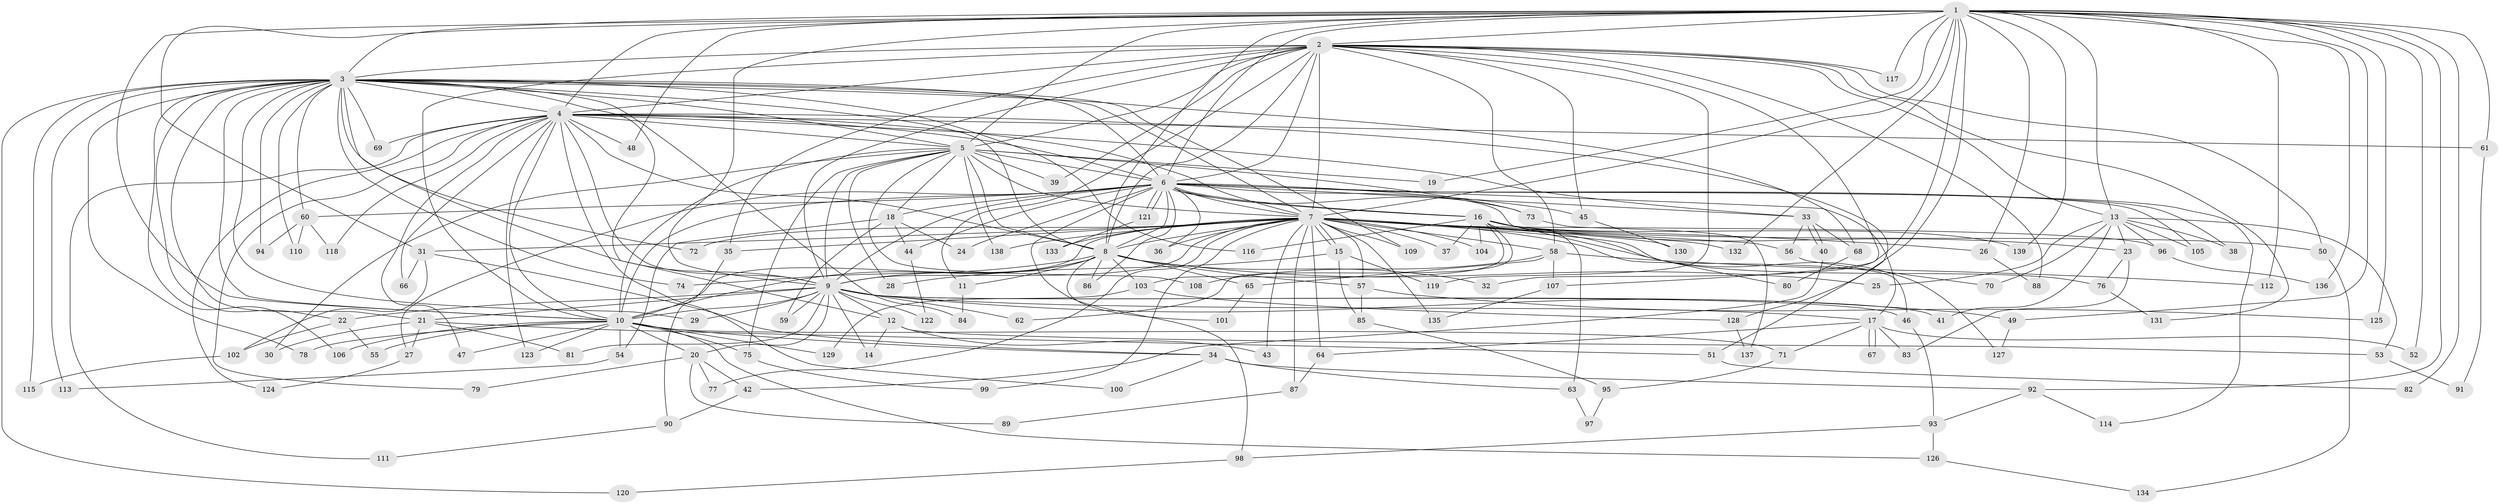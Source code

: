 // Generated by graph-tools (version 1.1) at 2025/14/03/09/25 04:14:04]
// undirected, 139 vertices, 303 edges
graph export_dot {
graph [start="1"]
  node [color=gray90,style=filled];
  1;
  2;
  3;
  4;
  5;
  6;
  7;
  8;
  9;
  10;
  11;
  12;
  13;
  14;
  15;
  16;
  17;
  18;
  19;
  20;
  21;
  22;
  23;
  24;
  25;
  26;
  27;
  28;
  29;
  30;
  31;
  32;
  33;
  34;
  35;
  36;
  37;
  38;
  39;
  40;
  41;
  42;
  43;
  44;
  45;
  46;
  47;
  48;
  49;
  50;
  51;
  52;
  53;
  54;
  55;
  56;
  57;
  58;
  59;
  60;
  61;
  62;
  63;
  64;
  65;
  66;
  67;
  68;
  69;
  70;
  71;
  72;
  73;
  74;
  75;
  76;
  77;
  78;
  79;
  80;
  81;
  82;
  83;
  84;
  85;
  86;
  87;
  88;
  89;
  90;
  91;
  92;
  93;
  94;
  95;
  96;
  97;
  98;
  99;
  100;
  101;
  102;
  103;
  104;
  105;
  106;
  107;
  108;
  109;
  110;
  111;
  112;
  113;
  114;
  115;
  116;
  117;
  118;
  119;
  120;
  121;
  122;
  123;
  124;
  125;
  126;
  127;
  128;
  129;
  130;
  131;
  132;
  133;
  134;
  135;
  136;
  137;
  138;
  139;
  1 -- 2;
  1 -- 3;
  1 -- 4;
  1 -- 5;
  1 -- 6;
  1 -- 7;
  1 -- 8;
  1 -- 9;
  1 -- 10;
  1 -- 13;
  1 -- 19;
  1 -- 26;
  1 -- 31;
  1 -- 32;
  1 -- 48;
  1 -- 49;
  1 -- 52;
  1 -- 61;
  1 -- 82;
  1 -- 92;
  1 -- 112;
  1 -- 117;
  1 -- 125;
  1 -- 128;
  1 -- 132;
  1 -- 136;
  1 -- 139;
  2 -- 3;
  2 -- 4;
  2 -- 5;
  2 -- 6;
  2 -- 7;
  2 -- 8;
  2 -- 9;
  2 -- 10;
  2 -- 11;
  2 -- 13;
  2 -- 35;
  2 -- 39;
  2 -- 45;
  2 -- 50;
  2 -- 58;
  2 -- 88;
  2 -- 107;
  2 -- 117;
  2 -- 119;
  2 -- 131;
  3 -- 4;
  3 -- 5;
  3 -- 6;
  3 -- 7;
  3 -- 8;
  3 -- 9;
  3 -- 10;
  3 -- 12;
  3 -- 21;
  3 -- 22;
  3 -- 29;
  3 -- 60;
  3 -- 68;
  3 -- 69;
  3 -- 72;
  3 -- 74;
  3 -- 78;
  3 -- 84;
  3 -- 94;
  3 -- 106;
  3 -- 109;
  3 -- 110;
  3 -- 113;
  3 -- 115;
  3 -- 116;
  3 -- 120;
  4 -- 5;
  4 -- 6;
  4 -- 7;
  4 -- 8;
  4 -- 9;
  4 -- 10;
  4 -- 33;
  4 -- 47;
  4 -- 48;
  4 -- 51;
  4 -- 61;
  4 -- 66;
  4 -- 69;
  4 -- 79;
  4 -- 100;
  4 -- 111;
  4 -- 118;
  4 -- 123;
  4 -- 124;
  5 -- 6;
  5 -- 7;
  5 -- 8;
  5 -- 9;
  5 -- 10;
  5 -- 18;
  5 -- 19;
  5 -- 28;
  5 -- 30;
  5 -- 39;
  5 -- 73;
  5 -- 75;
  5 -- 108;
  5 -- 138;
  6 -- 7;
  6 -- 8;
  6 -- 9;
  6 -- 10;
  6 -- 16;
  6 -- 16;
  6 -- 17;
  6 -- 18;
  6 -- 24;
  6 -- 27;
  6 -- 33;
  6 -- 36;
  6 -- 38;
  6 -- 44;
  6 -- 45;
  6 -- 60;
  6 -- 73;
  6 -- 80;
  6 -- 86;
  6 -- 98;
  6 -- 105;
  6 -- 114;
  6 -- 121;
  6 -- 121;
  7 -- 8;
  7 -- 9;
  7 -- 10;
  7 -- 15;
  7 -- 15;
  7 -- 26;
  7 -- 31;
  7 -- 35;
  7 -- 36;
  7 -- 37;
  7 -- 43;
  7 -- 46;
  7 -- 56;
  7 -- 57;
  7 -- 58;
  7 -- 64;
  7 -- 72;
  7 -- 76;
  7 -- 77;
  7 -- 87;
  7 -- 96;
  7 -- 99;
  7 -- 104;
  7 -- 109;
  7 -- 130;
  7 -- 132;
  7 -- 133;
  7 -- 135;
  7 -- 138;
  8 -- 9;
  8 -- 10;
  8 -- 11;
  8 -- 25;
  8 -- 32;
  8 -- 57;
  8 -- 65;
  8 -- 74;
  8 -- 86;
  8 -- 101;
  8 -- 103;
  9 -- 10;
  9 -- 12;
  9 -- 14;
  9 -- 17;
  9 -- 20;
  9 -- 21;
  9 -- 22;
  9 -- 29;
  9 -- 41;
  9 -- 46;
  9 -- 49;
  9 -- 59;
  9 -- 62;
  9 -- 81;
  9 -- 122;
  10 -- 20;
  10 -- 34;
  10 -- 47;
  10 -- 54;
  10 -- 55;
  10 -- 71;
  10 -- 75;
  10 -- 78;
  10 -- 106;
  10 -- 123;
  10 -- 126;
  10 -- 129;
  11 -- 84;
  12 -- 14;
  12 -- 43;
  12 -- 53;
  13 -- 23;
  13 -- 25;
  13 -- 38;
  13 -- 41;
  13 -- 53;
  13 -- 70;
  13 -- 96;
  13 -- 105;
  15 -- 28;
  15 -- 85;
  15 -- 119;
  16 -- 23;
  16 -- 37;
  16 -- 50;
  16 -- 62;
  16 -- 63;
  16 -- 103;
  16 -- 104;
  16 -- 116;
  16 -- 127;
  16 -- 139;
  17 -- 52;
  17 -- 64;
  17 -- 67;
  17 -- 67;
  17 -- 71;
  17 -- 83;
  18 -- 24;
  18 -- 44;
  18 -- 54;
  18 -- 59;
  20 -- 42;
  20 -- 77;
  20 -- 79;
  20 -- 89;
  21 -- 27;
  21 -- 30;
  21 -- 51;
  21 -- 81;
  22 -- 55;
  22 -- 102;
  23 -- 76;
  23 -- 83;
  26 -- 88;
  27 -- 124;
  31 -- 34;
  31 -- 66;
  31 -- 102;
  33 -- 40;
  33 -- 40;
  33 -- 56;
  33 -- 68;
  34 -- 63;
  34 -- 92;
  34 -- 100;
  35 -- 90;
  40 -- 42;
  42 -- 90;
  44 -- 122;
  45 -- 130;
  46 -- 93;
  49 -- 127;
  50 -- 134;
  51 -- 82;
  53 -- 91;
  54 -- 113;
  56 -- 70;
  57 -- 85;
  57 -- 125;
  58 -- 65;
  58 -- 107;
  58 -- 108;
  58 -- 112;
  60 -- 94;
  60 -- 110;
  60 -- 118;
  61 -- 91;
  63 -- 97;
  64 -- 87;
  65 -- 101;
  68 -- 80;
  71 -- 95;
  73 -- 137;
  75 -- 99;
  76 -- 131;
  85 -- 95;
  87 -- 89;
  90 -- 111;
  92 -- 93;
  92 -- 114;
  93 -- 98;
  93 -- 126;
  95 -- 97;
  96 -- 136;
  98 -- 120;
  102 -- 115;
  103 -- 128;
  103 -- 129;
  107 -- 135;
  121 -- 133;
  126 -- 134;
  128 -- 137;
}
